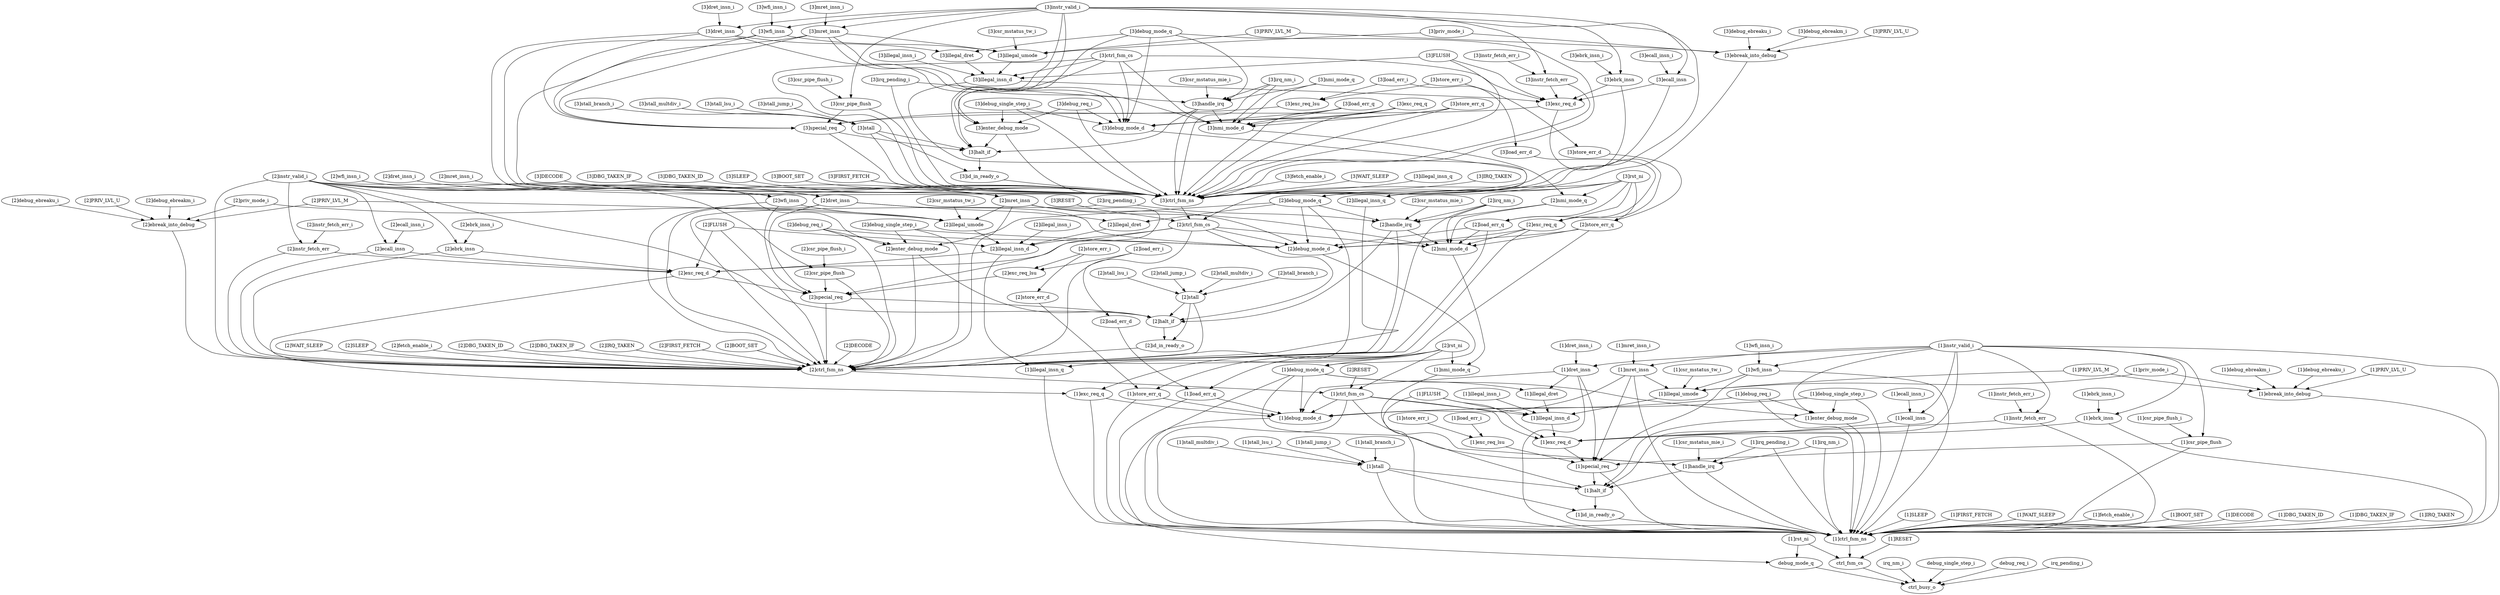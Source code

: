 strict digraph "" {
	"[3]irq_nm_i"	 [complexity=76,
		importance=5.09765772954,
		rank=0.0670744438098];
	"[3]handle_irq"	 [complexity=70,
		importance=5.09266011338,
		rank=0.072752287334];
	"[3]irq_nm_i" -> "[3]handle_irq";
	"[3]nmi_mode_d"	 [complexity=49,
		importance=1.57007476989,
		rank=0.0320423422426];
	"[3]irq_nm_i" -> "[3]nmi_mode_d";
	"[3]ctrl_fsm_ns"	 [complexity=61,
		importance=1.67159205656,
		rank=0.0274031484683];
	"[3]irq_nm_i" -> "[3]ctrl_fsm_ns";
	"[1]special_req"	 [complexity=10,
		importance=0.379316749319,
		rank=0.0379316749319];
	"[1]ctrl_fsm_ns"	 [complexity=3,
		importance=0.0985472074466,
		rank=0.0328490691489];
	"[1]special_req" -> "[1]ctrl_fsm_ns";
	"[1]halt_if"	 [complexity=7,
		importance=0.121387900628,
		rank=0.0173411286611];
	"[1]special_req" -> "[1]halt_if";
	"[3]wfi_insn"	 [complexity=94,
		importance=5.14398630233,
		rank=0.0547232585354];
	"[3]illegal_umode"	 [complexity=88,
		importance=5.13632345873,
		rank=0.0583673120311];
	"[3]wfi_insn" -> "[3]illegal_umode";
	"[3]special_req"	 [complexity=68,
		importance=5.09845129667,
		rank=0.074977224951];
	"[3]wfi_insn" -> "[3]special_req";
	"[3]wfi_insn" -> "[3]ctrl_fsm_ns";
	"[3]fetch_enable_i"	 [complexity=62,
		importance=1.67658967273,
		rank=0.027041768915];
	"[3]fetch_enable_i" -> "[3]ctrl_fsm_ns";
	"[3]WAIT_SLEEP"	 [complexity=63,
		importance=1.67658967273,
		rank=0.0266125344878];
	"[3]WAIT_SLEEP" -> "[3]ctrl_fsm_ns";
	"[1]debug_mode_d"	 [complexity=7,
		importance=0.0226381098682,
		rank=0.00323401569546];
	debug_mode_q	 [complexity=5,
		importance=0.0156120350908,
		rank=0.00312240701815];
	"[1]debug_mode_d" -> debug_mode_q;
	"[2]DECODE"	 [complexity=42,
		importance=4.92308181343,
		rank=0.117216233653];
	"[2]ctrl_fsm_ns"	 [complexity=32,
		importance=0.491808419726,
		rank=0.0153690131164];
	"[2]DECODE" -> "[2]ctrl_fsm_ns";
	"[2]csr_pipe_flush"	 [complexity=46,
		importance=1.56676322975,
		rank=0.034060070212];
	"[2]csr_pipe_flush" -> "[2]ctrl_fsm_ns";
	"[2]special_req"	 [complexity=39,
		importance=1.55910038616,
		rank=0.0399769329784];
	"[2]csr_pipe_flush" -> "[2]special_req";
	"[3]csr_pipe_flush_i"	 [complexity=78,
		importance=5.11111175643,
		rank=0.0655270738004];
	"[3]csr_pipe_flush"	 [complexity=75,
		importance=5.10611414026,
		rank=0.0680815218702];
	"[3]csr_pipe_flush_i" -> "[3]csr_pipe_flush";
	"[2]stall_multdiv_i"	 [complexity=46,
		importance=1.56393717391,
		rank=0.0339986342154];
	"[2]stall"	 [complexity=41,
		importance=1.55893955774,
		rank=0.0380229160425];
	"[2]stall_multdiv_i" -> "[2]stall";
	"[1]ctrl_fsm_cs"	 [complexity=30,
		importance=0.440342320431,
		rank=0.0146780773477];
	"[1]ctrl_fsm_cs" -> "[1]debug_mode_d";
	"[1]illegal_insn_d"	 [complexity=24,
		importance=0.406749697523,
		rank=0.0169479040635];
	"[1]ctrl_fsm_cs" -> "[1]illegal_insn_d";
	"[1]ctrl_fsm_cs" -> "[1]ctrl_fsm_ns";
	"[1]exc_req_d"	 [complexity=17,
		importance=0.390258367553,
		rank=0.022956374562];
	"[1]ctrl_fsm_cs" -> "[1]exc_req_d";
	"[1]ctrl_fsm_cs" -> "[1]halt_if";
	"[1]instr_valid_i"	 [complexity=27,
		importance=0.402918827314,
		rank=0.0149229195302];
	"[1]dret_insn"	 [complexity=33,
		importance=0.420135406198,
		rank=0.0127313759454];
	"[1]instr_valid_i" -> "[1]dret_insn";
	"[1]ecall_insn"	 [complexity=24,
		importance=0.397921211148,
		rank=0.0165800504645];
	"[1]instr_valid_i" -> "[1]ecall_insn";
	"[1]mret_insn"	 [complexity=36,
		importance=0.424851754976,
		rank=0.0118014376382];
	"[1]instr_valid_i" -> "[1]mret_insn";
	"[1]enter_debug_mode"	 [complexity=12,
		importance=0.491189722223,
		rank=0.0409324768519];
	"[1]instr_valid_i" -> "[1]enter_debug_mode";
	"[1]wfi_insn"	 [complexity=36,
		importance=0.424851754976,
		rank=0.0118014376382];
	"[1]instr_valid_i" -> "[1]wfi_insn";
	"[1]instr_fetch_err"	 [complexity=24,
		importance=0.397921211148,
		rank=0.0165800504645];
	"[1]instr_valid_i" -> "[1]instr_fetch_err";
	"[1]instr_valid_i" -> "[1]ctrl_fsm_ns";
	"[1]csr_pipe_flush"	 [complexity=17,
		importance=0.386979592913,
		rank=0.0227635054655];
	"[1]instr_valid_i" -> "[1]csr_pipe_flush";
	"[1]ebrk_insn"	 [complexity=24,
		importance=0.397921211148,
		rank=0.0165800504645];
	"[1]instr_valid_i" -> "[1]ebrk_insn";
	"[1]instr_valid_i" -> "[1]halt_if";
	"[2]load_err_d"	 [complexity=8,
		importance=0.310366572467,
		rank=0.0387958215584];
	"[1]load_err_q"	 [complexity=6,
		importance=0.304119630944,
		rank=0.0506866051573];
	"[2]load_err_d" -> "[1]load_err_q";
	"[3]illegal_insn_d"	 [complexity=82,
		importance=5.12588424487,
		rank=0.0625107834741];
	"[3]illegal_umode" -> "[3]illegal_insn_d";
	"[2]WAIT_SLEEP"	 [complexity=34,
		importance=0.496806035893,
		rank=0.0146119422321];
	"[2]WAIT_SLEEP" -> "[2]ctrl_fsm_ns";
	"[1]debug_mode_q"	 [complexity=33,
		importance=0.421340355072,
		rank=0.0127678895476];
	"[1]debug_mode_q" -> "[1]debug_mode_d";
	"[1]debug_mode_q" -> "[1]enter_debug_mode";
	"[1]handle_irq"	 [complexity=12,
		importance=0.373525566026,
		rank=0.0311271305022];
	"[1]debug_mode_q" -> "[1]handle_irq";
	"[1]debug_mode_q" -> "[1]ctrl_fsm_ns";
	"[1]illegal_dret"	 [complexity=30,
		importance=0.412472562604,
		rank=0.0137490854201];
	"[1]debug_mode_q" -> "[1]illegal_dret";
	"[2]ebreak_into_debug"	 [complexity=34,
		importance=0.505967755175,
		rank=0.014881404564];
	"[2]ebreak_into_debug" -> "[2]ctrl_fsm_ns";
	"[2]stall_branch_i"	 [complexity=46,
		importance=1.56393717391,
		rank=0.0339986342154];
	"[2]stall_branch_i" -> "[2]stall";
	"[1]SLEEP"	 [complexity=5,
		importance=0.103544823613,
		rank=0.0207089647226];
	"[1]SLEEP" -> "[1]ctrl_fsm_ns";
	"[1]FIRST_FETCH"	 [complexity=7,
		importance=0.20209203106,
		rank=0.0288702901514];
	"[1]FIRST_FETCH" -> "[1]ctrl_fsm_ns";
	"[1]exc_req_q"	 [complexity=6,
		importance=0.303731493891,
		rank=0.0506219156485];
	"[1]exc_req_q" -> "[1]debug_mode_d";
	"[1]exc_req_q" -> "[1]ctrl_fsm_ns";
	"[1]debug_req_i"	 [complexity=17,
		importance=0.496187338389,
		rank=0.0291874904935];
	"[1]debug_req_i" -> "[1]debug_mode_d";
	"[1]debug_req_i" -> "[1]enter_debug_mode";
	"[1]debug_req_i" -> "[1]ctrl_fsm_ns";
	"[2]debug_req_i"	 [complexity=46,
		importance=2.06923218751,
		rank=0.0449833084241];
	"[2]enter_debug_mode"	 [complexity=41,
		importance=2.06423457134,
		rank=0.0503471846668];
	"[2]debug_req_i" -> "[2]enter_debug_mode";
	"[2]debug_mode_d"	 [complexity=35,
		importance=0.42836642985,
		rank=0.0122390408529];
	"[2]debug_req_i" -> "[2]debug_mode_d";
	"[2]debug_req_i" -> "[2]ctrl_fsm_ns";
	"[2]halt_if"	 [complexity=36,
		importance=0.514649112907,
		rank=0.0142958086919];
	"[2]enter_debug_mode" -> "[2]halt_if";
	"[2]enter_debug_mode" -> "[2]ctrl_fsm_ns";
	"[3]ecall_insn"	 [complexity=82,
		importance=5.1170557585,
		rank=0.0624031190061];
	"[3]exc_req_d"	 [complexity=75,
		importance=5.1093929149,
		rank=0.0681252388654];
	"[3]ecall_insn" -> "[3]exc_req_d";
	"[3]ecall_insn" -> "[3]ctrl_fsm_ns";
	"[1]rst_ni"	 [complexity=2,
		importance=0.0991598324698,
		rank=0.0495799162349];
	"[1]rst_ni" -> debug_mode_q;
	ctrl_fsm_cs	 [complexity=1,
		importance=0.0470811081516,
		rank=0.0470811081516];
	"[1]rst_ni" -> ctrl_fsm_cs;
	"[2]SLEEP"	 [complexity=34,
		importance=0.496806035893,
		rank=0.0146119422321];
	"[2]SLEEP" -> "[2]ctrl_fsm_ns";
	"[3]store_err_i"	 [complexity=78,
		importance=5.11094517972,
		rank=0.0655249382015];
	"[3]exc_req_lsu"	 [complexity=75,
		importance=5.10594756355,
		rank=0.0680793008473];
	"[3]store_err_i" -> "[3]exc_req_lsu";
	"[3]store_err_d"	 [complexity=37,
		importance=1.49015020931,
		rank=0.0402743299812];
	"[3]store_err_i" -> "[3]store_err_d";
	ctrl_busy_o	 [complexity=0,
		importance=0.00674424262201,
		rank=0.0];
	debug_mode_q -> ctrl_busy_o;
	"[2]ecall_insn"	 [complexity=53,
		importance=1.57770484799,
		rank=0.0297680159997];
	"[2]ecall_insn" -> "[2]ctrl_fsm_ns";
	"[2]exc_req_d"	 [complexity=46,
		importance=1.57004200439,
		rank=0.0341313479215];
	"[2]ecall_insn" -> "[2]exc_req_d";
	"[2]store_err_i"	 [complexity=49,
		importance=1.5715942692,
		rank=0.0320733524327];
	"[2]store_err_d"	 [complexity=8,
		importance=0.310366572467,
		rank=0.0387958215584];
	"[2]store_err_i" -> "[2]store_err_d";
	"[2]exc_req_lsu"	 [complexity=46,
		importance=1.56659665304,
		rank=0.0340564489791];
	"[2]store_err_i" -> "[2]exc_req_lsu";
	"[2]dret_insn"	 [complexity=62,
		importance=1.59991904304,
		rank=0.0258051458554];
	"[2]dret_insn" -> "[2]debug_mode_d";
	"[2]dret_insn" -> "[2]ctrl_fsm_ns";
	"[2]illegal_dret"	 [complexity=59,
		importance=1.59225619944,
		rank=0.0269873932109];
	"[2]dret_insn" -> "[2]illegal_dret";
	"[2]dret_insn" -> "[2]special_req";
	"[2]stall_lsu_i"	 [complexity=46,
		importance=1.56393717391,
		rank=0.0339986342154];
	"[2]stall_lsu_i" -> "[2]stall";
	"[1]store_err_q"	 [complexity=6,
		importance=0.304119630944,
		rank=0.0506866051573];
	"[2]store_err_d" -> "[1]store_err_q";
	"[2]load_err_q"	 [complexity=35,
		importance=1.48390326778,
		rank=0.0423972362223];
	"[2]load_err_q" -> "[2]debug_mode_d";
	"[2]load_err_q" -> "[2]ctrl_fsm_ns";
	"[2]nmi_mode_d"	 [complexity=20,
		importance=0.39029113305,
		rank=0.0195145566525];
	"[2]load_err_q" -> "[2]nmi_mode_d";
	"[2]load_err_i"	 [complexity=10,
		importance=0.315364188634,
		rank=0.0315364188634];
	"[2]load_err_i" -> "[2]load_err_d";
	"[2]load_err_i" -> "[2]exc_req_lsu";
	"[3]store_err_q"	 [complexity=64,
		importance=5.0232541783,
		rank=0.0784883465359];
	"[3]store_err_q" -> "[3]nmi_mode_d";
	"[3]debug_mode_d"	 [complexity=64,
		importance=1.60815006669,
		rank=0.025127344792];
	"[3]store_err_q" -> "[3]debug_mode_d";
	"[3]store_err_q" -> "[3]ctrl_fsm_ns";
	"[1]RESET"	 [complexity=3,
		importance=0.0520787243183,
		rank=0.0173595747728];
	"[1]RESET" -> ctrl_fsm_cs;
	"[2]store_err_q"	 [complexity=35,
		importance=1.48390326778,
		rank=0.0423972362223];
	"[2]store_err_q" -> "[2]debug_mode_d";
	"[2]store_err_q" -> "[2]ctrl_fsm_ns";
	"[2]store_err_q" -> "[2]nmi_mode_d";
	"[1]dret_insn" -> "[1]special_req";
	"[1]dret_insn" -> "[1]debug_mode_d";
	"[1]dret_insn" -> "[1]ctrl_fsm_ns";
	"[1]dret_insn" -> "[1]illegal_dret";
	"[3]csr_mstatus_mie_i"	 [complexity=76,
		importance=5.09765772954,
		rank=0.0670744438098];
	"[3]csr_mstatus_mie_i" -> "[3]handle_irq";
	"[1]csr_mstatus_tw_i"	 [complexity=36,
		importance=0.422186527548,
		rank=0.011727403543];
	"[1]illegal_umode"	 [complexity=30,
		importance=0.417188911381,
		rank=0.013906297046];
	"[1]csr_mstatus_tw_i" -> "[1]illegal_umode";
	"[3]illegal_insn_q"	 [complexity=62,
		importance=1.68106955928,
		rank=0.0271140251497];
	"[3]illegal_insn_q" -> "[3]ctrl_fsm_ns";
	"[1]ecall_insn" -> "[1]ctrl_fsm_ns";
	"[1]ecall_insn" -> "[1]exc_req_d";
	"[2]debug_mode_q"	 [complexity=62,
		importance=1.60112399191,
		rank=0.0258245805147];
	"[2]debug_mode_q" -> "[2]enter_debug_mode";
	"[2]debug_mode_q" -> "[2]debug_mode_d";
	"[2]handle_irq"	 [complexity=41,
		importance=1.55330920286,
		rank=0.0378855903138];
	"[2]debug_mode_q" -> "[2]handle_irq";
	"[2]debug_mode_q" -> "[2]ctrl_fsm_ns";
	"[2]debug_mode_q" -> "[2]illegal_dret";
	"[2]illegal_insn_q"	 [complexity=33,
		importance=0.501285922441,
		rank=0.0151904824982];
	"[3]illegal_insn_d" -> "[2]illegal_insn_q";
	"[3]illegal_insn_d" -> "[3]exc_req_d";
	"[2]fetch_enable_i"	 [complexity=33,
		importance=0.496806035893,
		rank=0.0150547283604];
	"[2]fetch_enable_i" -> "[2]ctrl_fsm_ns";
	"[2]csr_mstatus_mie_i"	 [complexity=47,
		importance=1.55830681903,
		rank=0.0331554642347];
	"[2]csr_mstatus_mie_i" -> "[2]handle_irq";
	"[2]id_in_ready_o"	 [complexity=33,
		importance=0.501124821218,
		rank=0.015185600643];
	"[2]id_in_ready_o" -> "[2]ctrl_fsm_ns";
	"[2]debug_mode_d" -> "[1]debug_mode_q";
	"[2]DBG_TAKEN_ID"	 [complexity=34,
		importance=0.496806035893,
		rank=0.0146119422321];
	"[2]DBG_TAKEN_ID" -> "[2]ctrl_fsm_ns";
	"[3]illegal_insn_i"	 [complexity=88,
		importance=5.13088186104,
		rank=0.0583054756937];
	"[3]illegal_insn_i" -> "[3]illegal_insn_d";
	"[2]DBG_TAKEN_IF"	 [complexity=38,
		importance=1.48042287534,
		rank=0.0389584967196];
	"[2]DBG_TAKEN_IF" -> "[2]ctrl_fsm_ns";
	"[1]WAIT_SLEEP"	 [complexity=5,
		importance=0.103544823613,
		rank=0.0207089647226];
	"[1]WAIT_SLEEP" -> "[1]ctrl_fsm_ns";
	"[3]priv_mode_i"	 [complexity=70,
		importance=1.69074900818,
		rank=0.0241535572597];
	"[3]priv_mode_i" -> "[3]illegal_umode";
	"[3]ebreak_into_debug"	 [complexity=63,
		importance=1.68575139201,
		rank=0.0267579586034];
	"[3]priv_mode_i" -> "[3]ebreak_into_debug";
	"[1]illegal_insn_d" -> "[1]exc_req_d";
	"[2]instr_fetch_err_i"	 [complexity=56,
		importance=1.58270246415,
		rank=0.0282625440027];
	"[2]instr_fetch_err"	 [complexity=53,
		importance=1.57770484799,
		rank=0.0297680159997];
	"[2]instr_fetch_err_i" -> "[2]instr_fetch_err";
	"[1]csr_pipe_flush_i"	 [complexity=20,
		importance=0.39197720908,
		rank=0.019598860454];
	"[1]csr_pipe_flush_i" -> "[1]csr_pipe_flush";
	"[3]halt_if"	 [complexity=65,
		importance=1.69443274975,
		rank=0.0260681961499];
	"[3]handle_irq" -> "[3]halt_if";
	"[3]handle_irq" -> "[3]nmi_mode_d";
	"[3]handle_irq" -> "[3]ctrl_fsm_ns";
	"[3]ebrk_insn"	 [complexity=82,
		importance=5.1170557585,
		rank=0.0624031190061];
	"[3]ebrk_insn" -> "[3]exc_req_d";
	"[3]ebrk_insn" -> "[3]ctrl_fsm_ns";
	"[1]load_err_q" -> "[1]debug_mode_d";
	"[1]load_err_q" -> "[1]ctrl_fsm_ns";
	"[3]FLUSH"	 [complexity=88,
		importance=5.13088186104,
		rank=0.0583054756937];
	"[3]FLUSH" -> "[3]illegal_insn_d";
	"[3]FLUSH" -> "[3]exc_req_d";
	"[3]FLUSH" -> "[3]ctrl_fsm_ns";
	"[1]irq_pending_i"	 [complexity=18,
		importance=0.378523182193,
		rank=0.0210290656774];
	"[1]irq_pending_i" -> "[1]handle_irq";
	"[1]irq_pending_i" -> "[1]ctrl_fsm_ns";
	"[3]debug_single_step_i"	 [complexity=75,
		importance=6.78836673486,
		rank=0.0905115564648];
	"[3]enter_debug_mode"	 [complexity=70,
		importance=6.78336911869,
		rank=0.0969052731242];
	"[3]debug_single_step_i" -> "[3]enter_debug_mode";
	"[3]debug_single_step_i" -> "[3]debug_mode_d";
	"[3]debug_single_step_i" -> "[3]ctrl_fsm_ns";
	"[3]IRQ_TAKEN"	 [complexity=67,
		importance=5.01977378586,
		rank=0.0749219968038];
	"[3]IRQ_TAKEN" -> "[3]ctrl_fsm_ns";
	"[2]rst_ni"	 [complexity=7,
		importance=0.613236878054,
		rank=0.0876052682935];
	"[2]rst_ni" -> "[1]ctrl_fsm_cs";
	"[2]rst_ni" -> "[1]debug_mode_q";
	"[2]rst_ni" -> "[1]exc_req_q";
	"[2]rst_ni" -> "[1]load_err_q";
	"[1]illegal_insn_q"	 [complexity=4,
		importance=0.108024710162,
		rank=0.0270061775405];
	"[2]rst_ni" -> "[1]illegal_insn_q";
	"[2]rst_ni" -> "[1]store_err_q";
	"[1]nmi_mode_q"	 [complexity=18,
		importance=0.382683740918,
		rank=0.0212602078288];
	"[2]rst_ni" -> "[1]nmi_mode_q";
	"[1]mret_insn" -> "[1]special_req";
	"[1]mret_insn" -> "[1]debug_mode_d";
	"[1]mret_insn" -> "[1]ctrl_fsm_ns";
	"[1]mret_insn" -> "[1]illegal_umode";
	"[1]enter_debug_mode" -> "[1]ctrl_fsm_ns";
	"[1]enter_debug_mode" -> "[1]halt_if";
	"[2]wfi_insn"	 [complexity=65,
		importance=1.60463539181,
		rank=0.0246866983356];
	"[2]wfi_insn" -> "[2]ctrl_fsm_ns";
	"[2]wfi_insn" -> "[2]special_req";
	"[2]illegal_umode"	 [complexity=59,
		importance=1.59697254822,
		rank=0.0270673313258];
	"[2]wfi_insn" -> "[2]illegal_umode";
	"[1]illegal_insn_q" -> "[1]ctrl_fsm_ns";
	"[1]priv_mode_i"	 [complexity=12,
		importance=0.117704159063,
		rank=0.00980867992189];
	"[1]ebreak_into_debug"	 [complexity=5,
		importance=0.112706542896,
		rank=0.0225413085792];
	"[1]priv_mode_i" -> "[1]ebreak_into_debug";
	"[1]priv_mode_i" -> "[1]illegal_umode";
	"[3]irq_pending_i"	 [complexity=76,
		importance=5.09765772954,
		rank=0.0670744438098];
	"[3]irq_pending_i" -> "[3]handle_irq";
	"[3]irq_pending_i" -> "[3]ctrl_fsm_ns";
	"[3]nmi_mode_q"	 [complexity=76,
		importance=5.10181828827,
		rank=0.0671291880035];
	"[3]nmi_mode_q" -> "[3]handle_irq";
	"[3]nmi_mode_q" -> "[3]nmi_mode_d";
	"[1]PRIV_LVL_M"	 [complexity=12,
		importance=0.117704159063,
		rank=0.00980867992189];
	"[1]PRIV_LVL_M" -> "[1]ebreak_into_debug";
	"[1]PRIV_LVL_M" -> "[1]illegal_umode";
	irq_nm_i	 [complexity=5,
		importance=0.0117418587887,
		rank=0.00234837175773];
	irq_nm_i -> ctrl_busy_o;
	"[1]wfi_insn" -> "[1]special_req";
	"[1]wfi_insn" -> "[1]ctrl_fsm_ns";
	"[1]wfi_insn" -> "[1]illegal_umode";
	"[3]instr_valid_i"	 [complexity=85,
		importance=5.12205337467,
		rank=0.0602594514667];
	"[3]instr_valid_i" -> "[3]wfi_insn";
	"[3]instr_valid_i" -> "[3]ecall_insn";
	"[3]instr_valid_i" -> "[3]ebrk_insn";
	"[3]instr_valid_i" -> "[3]halt_if";
	"[3]dret_insn"	 [complexity=91,
		importance=5.13926995355,
		rank=0.0564754939951];
	"[3]instr_valid_i" -> "[3]dret_insn";
	"[3]mret_insn"	 [complexity=94,
		importance=5.14398630233,
		rank=0.0547232585354];
	"[3]instr_valid_i" -> "[3]mret_insn";
	"[3]instr_valid_i" -> "[3]enter_debug_mode";
	"[3]instr_fetch_err"	 [complexity=82,
		importance=5.1170557585,
		rank=0.0624031190061];
	"[3]instr_valid_i" -> "[3]instr_fetch_err";
	"[3]instr_valid_i" -> "[3]ctrl_fsm_ns";
	"[3]instr_valid_i" -> "[3]csr_pipe_flush";
	"[1]stall"	 [complexity=12,
		importance=0.379155920904,
		rank=0.031596326742];
	"[1]id_in_ready_o"	 [complexity=4,
		importance=0.107863608939,
		rank=0.0269659022347];
	"[1]stall" -> "[1]id_in_ready_o";
	"[1]stall" -> "[1]ctrl_fsm_ns";
	"[1]stall" -> "[1]halt_if";
	"[3]ctrl_fsm_cs"	 [complexity=88,
		importance=5.15947686778,
		rank=0.0586304189521];
	"[3]ctrl_fsm_cs" -> "[3]illegal_insn_d";
	"[3]ctrl_fsm_cs" -> "[3]halt_if";
	"[3]ctrl_fsm_cs" -> "[3]nmi_mode_d";
	"[3]ctrl_fsm_cs" -> "[3]debug_mode_d";
	"[3]ctrl_fsm_cs" -> "[3]exc_req_d";
	"[3]ctrl_fsm_cs" -> "[3]ctrl_fsm_ns";
	"[3]illegal_dret"	 [complexity=88,
		importance=5.13160710996,
		rank=0.0583137171586];
	"[3]illegal_dret" -> "[3]illegal_insn_d";
	"[1]store_err_q" -> "[1]debug_mode_d";
	"[1]store_err_q" -> "[1]ctrl_fsm_ns";
	"[3]mret_insn_i"	 [complexity=97,
		importance=5.14898391849,
		rank=0.0530823084381];
	"[3]mret_insn_i" -> "[3]mret_insn";
	"[2]handle_irq" -> "[2]halt_if";
	"[2]handle_irq" -> "[2]ctrl_fsm_ns";
	"[2]handle_irq" -> "[2]nmi_mode_d";
	"[2]mret_insn_i"	 [complexity=68,
		importance=1.60963300798,
		rank=0.0236710736468];
	"[2]mret_insn"	 [complexity=65,
		importance=1.60463539181,
		rank=0.0246866983356];
	"[2]mret_insn_i" -> "[2]mret_insn";
	"[1]store_err_i"	 [complexity=20,
		importance=0.391810632365,
		rank=0.0195905316183];
	"[1]exc_req_lsu"	 [complexity=17,
		importance=0.386813016199,
		rank=0.0227537068352];
	"[1]store_err_i" -> "[1]exc_req_lsu";
	"[3]DECODE"	 [complexity=71,
		importance=16.7209181818,
		rank=0.235505889885];
	"[3]DECODE" -> "[3]ctrl_fsm_ns";
	"[1]fetch_enable_i"	 [complexity=4,
		importance=0.103544823613,
		rank=0.0258862059033];
	"[1]fetch_enable_i" -> "[1]ctrl_fsm_ns";
	"[2]FLUSH"	 [complexity=59,
		importance=1.59153095053,
		rank=0.0269751008564];
	"[2]illegal_insn_d"	 [complexity=53,
		importance=1.58653333436,
		rank=0.0299345912144];
	"[2]FLUSH" -> "[2]illegal_insn_d";
	"[2]FLUSH" -> "[2]ctrl_fsm_ns";
	"[2]FLUSH" -> "[2]exc_req_d";
	"[2]illegal_insn_d" -> "[1]illegal_insn_q";
	"[2]illegal_insn_d" -> "[2]exc_req_d";
	"[2]halt_if" -> "[2]id_in_ready_o";
	"[3]id_in_ready_o"	 [complexity=62,
		importance=1.68090845806,
		rank=0.0271114267428];
	"[3]halt_if" -> "[3]id_in_ready_o";
	"[1]instr_fetch_err" -> "[1]ctrl_fsm_ns";
	"[1]instr_fetch_err" -> "[1]exc_req_d";
	"[2]illegal_insn_i"	 [complexity=59,
		importance=1.59153095053,
		rank=0.0269751008564];
	"[2]illegal_insn_i" -> "[2]illegal_insn_d";
	"[3]debug_req_i"	 [complexity=75,
		importance=6.78836673486,
		rank=0.0905115564648];
	"[3]debug_req_i" -> "[3]enter_debug_mode";
	"[3]debug_req_i" -> "[3]debug_mode_d";
	"[3]debug_req_i" -> "[3]ctrl_fsm_ns";
	"[1]stall_jump_i"	 [complexity=17,
		importance=0.384153537071,
		rank=0.0225972668865];
	"[1]stall_jump_i" -> "[1]stall";
	"[3]DBG_TAKEN_IF"	 [complexity=67,
		importance=5.01977378586,
		rank=0.0749219968038];
	"[3]DBG_TAKEN_IF" -> "[3]ctrl_fsm_ns";
	"[2]illegal_insn_q" -> "[2]ctrl_fsm_ns";
	"[3]DBG_TAKEN_ID"	 [complexity=63,
		importance=1.67658967273,
		rank=0.0266125344878];
	"[3]DBG_TAKEN_ID" -> "[3]ctrl_fsm_ns";
	"[1]irq_nm_i"	 [complexity=18,
		importance=0.378523182193,
		rank=0.0210290656774];
	"[1]irq_nm_i" -> "[1]handle_irq";
	"[1]irq_nm_i" -> "[1]ctrl_fsm_ns";
	"[1]stall_branch_i"	 [complexity=17,
		importance=0.384153537071,
		rank=0.0225972668865];
	"[1]stall_branch_i" -> "[1]stall";
	"[3]special_req" -> "[3]halt_if";
	"[3]special_req" -> "[3]ctrl_fsm_ns";
	"[2]ctrl_fsm_ns" -> "[1]ctrl_fsm_cs";
	"[1]mret_insn_i"	 [complexity=39,
		importance=0.429849371143,
		rank=0.0110217787472];
	"[1]mret_insn_i" -> "[1]mret_insn";
	"[2]irq_nm_i"	 [complexity=47,
		importance=1.55830681903,
		rank=0.0331554642347];
	"[2]irq_nm_i" -> "[2]handle_irq";
	"[2]irq_nm_i" -> "[2]ctrl_fsm_ns";
	"[2]irq_nm_i" -> "[2]nmi_mode_d";
	"[3]ecall_insn_i"	 [complexity=85,
		importance=5.12205337467,
		rank=0.0602594514667];
	"[3]ecall_insn_i" -> "[3]ecall_insn";
	"[1]ebreak_into_debug" -> "[1]ctrl_fsm_ns";
	"[1]csr_mstatus_mie_i"	 [complexity=18,
		importance=0.378523182193,
		rank=0.0210290656774];
	"[1]csr_mstatus_mie_i" -> "[1]handle_irq";
	"[1]instr_fetch_err_i"	 [complexity=27,
		importance=0.402918827314,
		rank=0.0149229195302];
	"[1]instr_fetch_err_i" -> "[1]instr_fetch_err";
	"[2]instr_fetch_err" -> "[2]ctrl_fsm_ns";
	"[2]instr_fetch_err" -> "[2]exc_req_d";
	"[1]nmi_mode_q" -> "[1]handle_irq";
	"[3]rst_ni"	 [complexity=36,
		importance=2.97280415173,
		rank=0.0825778931036];
	"[3]rst_ni" -> "[2]load_err_q";
	"[3]rst_ni" -> "[2]store_err_q";
	"[3]rst_ni" -> "[2]debug_mode_q";
	"[3]rst_ni" -> "[2]illegal_insn_q";
	"[2]ctrl_fsm_cs"	 [complexity=59,
		importance=1.62012595727,
		rank=0.0274597619876];
	"[3]rst_ni" -> "[2]ctrl_fsm_cs";
	"[2]exc_req_q"	 [complexity=35,
		importance=1.48351513073,
		rank=0.0423861465923];
	"[3]rst_ni" -> "[2]exc_req_q";
	"[2]nmi_mode_q"	 [complexity=47,
		importance=1.56246737776,
		rank=0.0332439867608];
	"[3]rst_ni" -> "[2]nmi_mode_q";
	"[1]ecall_insn_i"	 [complexity=27,
		importance=0.402918827314,
		rank=0.0149229195302];
	"[1]ecall_insn_i" -> "[1]ecall_insn";
	"[2]mret_insn" -> "[2]debug_mode_d";
	"[2]mret_insn" -> "[2]ctrl_fsm_ns";
	"[2]mret_insn" -> "[2]nmi_mode_d";
	"[2]mret_insn" -> "[2]special_req";
	"[2]mret_insn" -> "[2]illegal_umode";
	"[3]exc_req_lsu" -> "[3]special_req";
	"[1]debug_ebreaku_i"	 [complexity=12,
		importance=0.117704159063,
		rank=0.00980867992189];
	"[1]debug_ebreaku_i" -> "[1]ebreak_into_debug";
	"[3]debug_ebreakm_i"	 [complexity=70,
		importance=1.69074900818,
		rank=0.0241535572597];
	"[3]debug_ebreakm_i" -> "[3]ebreak_into_debug";
	"[1]PRIV_LVL_U"	 [complexity=12,
		importance=0.117704159063,
		rank=0.00980867992189];
	"[1]PRIV_LVL_U" -> "[1]ebreak_into_debug";
	"[1]id_in_ready_o" -> "[1]ctrl_fsm_ns";
	"[3]PRIV_LVL_M"	 [complexity=70,
		importance=1.69074900818,
		rank=0.0241535572597];
	"[3]PRIV_LVL_M" -> "[3]illegal_umode";
	"[3]PRIV_LVL_M" -> "[3]ebreak_into_debug";
	"[1]stall_multdiv_i"	 [complexity=17,
		importance=0.384153537071,
		rank=0.0225972668865];
	"[1]stall_multdiv_i" -> "[1]stall";
	"[2]exc_req_lsu" -> "[2]special_req";
	"[3]stall_multdiv_i"	 [complexity=75,
		importance=5.10328808442,
		rank=0.0680438411256];
	"[3]stall"	 [complexity=70,
		importance=5.09829046826,
		rank=0.0728327209751];
	"[3]stall_multdiv_i" -> "[3]stall";
	"[1]debug_single_step_i"	 [complexity=17,
		importance=0.496187338389,
		rank=0.0291874904935];
	"[1]debug_single_step_i" -> "[1]debug_mode_d";
	"[1]debug_single_step_i" -> "[1]enter_debug_mode";
	"[1]debug_single_step_i" -> "[1]ctrl_fsm_ns";
	"[1]handle_irq" -> "[1]ctrl_fsm_ns";
	"[1]handle_irq" -> "[1]halt_if";
	debug_single_step_i	 [complexity=5,
		importance=0.0117418587887,
		rank=0.00234837175773];
	debug_single_step_i -> ctrl_busy_o;
	"[3]stall_lsu_i"	 [complexity=75,
		importance=5.10328808442,
		rank=0.0680438411256];
	"[3]stall_lsu_i" -> "[3]stall";
	"[2]debug_ebreaku_i"	 [complexity=41,
		importance=0.510965371342,
		rank=0.0124625700327];
	"[2]debug_ebreaku_i" -> "[2]ebreak_into_debug";
	"[2]dret_insn_i"	 [complexity=65,
		importance=1.6049166592,
		rank=0.0246910255262];
	"[2]dret_insn_i" -> "[2]dret_insn";
	"[1]ebrk_insn_i"	 [complexity=27,
		importance=0.402918827314,
		rank=0.0149229195302];
	"[1]ebrk_insn_i" -> "[1]ebrk_insn";
	"[1]BOOT_SET"	 [complexity=5,
		importance=0.103544823613,
		rank=0.0207089647226];
	"[1]BOOT_SET" -> "[1]ctrl_fsm_ns";
	"[3]dret_insn" -> "[3]illegal_dret";
	"[3]dret_insn" -> "[3]special_req";
	"[3]dret_insn" -> "[3]debug_mode_d";
	"[3]dret_insn" -> "[3]ctrl_fsm_ns";
	"[3]id_in_ready_o" -> "[3]ctrl_fsm_ns";
	"[2]IRQ_TAKEN"	 [complexity=38,
		importance=1.48042287534,
		rank=0.0389584967196];
	"[2]IRQ_TAKEN" -> "[2]ctrl_fsm_ns";
	"[3]nmi_mode_d" -> "[2]nmi_mode_q";
	"[2]priv_mode_i"	 [complexity=41,
		importance=0.510965371342,
		rank=0.0124625700327];
	"[2]priv_mode_i" -> "[2]ebreak_into_debug";
	"[2]priv_mode_i" -> "[2]illegal_umode";
	"[3]ebreak_into_debug" -> "[3]ctrl_fsm_ns";
	"[2]ebrk_insn"	 [complexity=53,
		importance=1.57770484799,
		rank=0.0297680159997];
	"[2]ebrk_insn" -> "[2]ctrl_fsm_ns";
	"[2]ebrk_insn" -> "[2]exc_req_d";
	debug_req_i	 [complexity=5,
		importance=0.0117418587887,
		rank=0.00234837175773];
	debug_req_i -> ctrl_busy_o;
	"[2]PRIV_LVL_M"	 [complexity=41,
		importance=0.510965371342,
		rank=0.0124625700327];
	"[2]PRIV_LVL_M" -> "[2]ebreak_into_debug";
	"[2]PRIV_LVL_M" -> "[2]illegal_umode";
	"[3]PRIV_LVL_U"	 [complexity=70,
		importance=1.69074900818,
		rank=0.0241535572597];
	"[3]PRIV_LVL_U" -> "[3]ebreak_into_debug";
	"[2]ctrl_fsm_cs" -> "[2]debug_mode_d";
	"[2]ctrl_fsm_cs" -> "[2]illegal_insn_d";
	"[2]ctrl_fsm_cs" -> "[2]halt_if";
	"[2]ctrl_fsm_cs" -> "[2]ctrl_fsm_ns";
	"[2]ctrl_fsm_cs" -> "[2]exc_req_d";
	"[2]ctrl_fsm_cs" -> "[2]nmi_mode_d";
	"[1]DECODE"	 [complexity=13,
		importance=0.990469690632,
		rank=0.0761899762025];
	"[1]DECODE" -> "[1]ctrl_fsm_ns";
	"[2]csr_mstatus_tw_i"	 [complexity=65,
		importance=1.60197016439,
		rank=0.0246456948367];
	"[2]csr_mstatus_tw_i" -> "[2]illegal_umode";
	"[1]ctrl_fsm_ns" -> ctrl_fsm_cs;
	"[1]exc_req_d" -> "[1]special_req";
	"[2]PRIV_LVL_U"	 [complexity=41,
		importance=0.510965371342,
		rank=0.0124625700327];
	"[2]PRIV_LVL_U" -> "[2]ebreak_into_debug";
	"[3]mret_insn" -> "[3]illegal_umode";
	"[3]mret_insn" -> "[3]special_req";
	"[3]mret_insn" -> "[3]nmi_mode_d";
	"[3]mret_insn" -> "[3]debug_mode_d";
	"[3]mret_insn" -> "[3]ctrl_fsm_ns";
	"[1]illegal_insn_i"	 [complexity=30,
		importance=0.41174731369,
		rank=0.0137249104563];
	"[1]illegal_insn_i" -> "[1]illegal_insn_d";
	"[3]RESET"	 [complexity=61,
		importance=1.62512357344,
		rank=0.0266413700563];
	"[3]RESET" -> "[2]ctrl_fsm_cs";
	"[3]ebrk_insn_i"	 [complexity=85,
		importance=5.12205337467,
		rank=0.0602594514667];
	"[3]ebrk_insn_i" -> "[3]ebrk_insn";
	"[1]wfi_insn_i"	 [complexity=39,
		importance=0.429849371143,
		rank=0.0110217787472];
	"[1]wfi_insn_i" -> "[1]wfi_insn";
	"[2]exc_req_d" -> "[1]exc_req_q";
	"[2]exc_req_d" -> "[2]special_req";
	"[1]FLUSH"	 [complexity=30,
		importance=0.41174731369,
		rank=0.0137249104563];
	"[1]FLUSH" -> "[1]illegal_insn_d";
	"[1]FLUSH" -> "[1]ctrl_fsm_ns";
	"[1]FLUSH" -> "[1]exc_req_d";
	"[1]illegal_umode" -> "[1]illegal_insn_d";
	"[3]load_err_i"	 [complexity=39,
		importance=1.49514782547,
		rank=0.03833712373];
	"[3]load_err_i" -> "[3]exc_req_lsu";
	"[3]load_err_d"	 [complexity=37,
		importance=1.49015020931,
		rank=0.0402743299812];
	"[3]load_err_i" -> "[3]load_err_d";
	"[2]debug_ebreakm_i"	 [complexity=41,
		importance=0.510965371342,
		rank=0.0124625700327];
	"[2]debug_ebreakm_i" -> "[2]ebreak_into_debug";
	"[3]csr_mstatus_tw_i"	 [complexity=94,
		importance=5.1413210749,
		rank=0.0546949050521];
	"[3]csr_mstatus_tw_i" -> "[3]illegal_umode";
	"[3]load_err_d" -> "[2]load_err_q";
	"[3]enter_debug_mode" -> "[3]halt_if";
	"[3]enter_debug_mode" -> "[3]ctrl_fsm_ns";
	"[2]debug_single_step_i"	 [complexity=46,
		importance=2.06923218751,
		rank=0.0449833084241];
	"[2]debug_single_step_i" -> "[2]enter_debug_mode";
	"[2]debug_single_step_i" -> "[2]debug_mode_d";
	"[2]debug_single_step_i" -> "[2]ctrl_fsm_ns";
	"[1]dret_insn_i"	 [complexity=36,
		importance=0.425133022365,
		rank=0.0118092506212];
	"[1]dret_insn_i" -> "[1]dret_insn";
	"[2]illegal_dret" -> "[2]illegal_insn_d";
	"[1]load_err_i"	 [complexity=20,
		importance=0.391810632365,
		rank=0.0195905316183];
	"[1]load_err_i" -> "[1]exc_req_lsu";
	"[2]instr_valid_i"	 [complexity=56,
		importance=1.58270246415,
		rank=0.0282625440027];
	"[2]instr_valid_i" -> "[2]csr_pipe_flush";
	"[2]instr_valid_i" -> "[2]enter_debug_mode";
	"[2]instr_valid_i" -> "[2]ecall_insn";
	"[2]instr_valid_i" -> "[2]dret_insn";
	"[2]instr_valid_i" -> "[2]wfi_insn";
	"[2]instr_valid_i" -> "[2]halt_if";
	"[2]instr_valid_i" -> "[2]ctrl_fsm_ns";
	"[2]instr_valid_i" -> "[2]instr_fetch_err";
	"[2]instr_valid_i" -> "[2]mret_insn";
	"[2]instr_valid_i" -> "[2]ebrk_insn";
	"[1]csr_pipe_flush" -> "[1]special_req";
	"[1]csr_pipe_flush" -> "[1]ctrl_fsm_ns";
	"[3]load_err_q"	 [complexity=64,
		importance=5.0232541783,
		rank=0.0784883465359];
	"[3]load_err_q" -> "[3]nmi_mode_d";
	"[3]load_err_q" -> "[3]debug_mode_d";
	"[3]load_err_q" -> "[3]ctrl_fsm_ns";
	"[2]exc_req_q" -> "[2]debug_mode_d";
	"[2]exc_req_q" -> "[2]ctrl_fsm_ns";
	"[2]exc_req_q" -> "[2]nmi_mode_d";
	"[3]dret_insn_i"	 [complexity=94,
		importance=5.14426756972,
		rank=0.0547262507417];
	"[3]dret_insn_i" -> "[3]dret_insn";
	irq_pending_i	 [complexity=5,
		importance=0.0117418587887,
		rank=0.00234837175773];
	irq_pending_i -> ctrl_busy_o;
	"[3]SLEEP"	 [complexity=63,
		importance=1.67658967273,
		rank=0.0266125344878];
	"[3]SLEEP" -> "[3]ctrl_fsm_ns";
	"[1]DBG_TAKEN_ID"	 [complexity=5,
		importance=0.103544823613,
		rank=0.0207089647226];
	"[1]DBG_TAKEN_ID" -> "[1]ctrl_fsm_ns";
	"[2]stall_jump_i"	 [complexity=46,
		importance=1.56393717391,
		rank=0.0339986342154];
	"[2]stall_jump_i" -> "[2]stall";
	"[1]DBG_TAKEN_IF"	 [complexity=9,
		importance=0.300639238506,
		rank=0.033404359834];
	"[1]DBG_TAKEN_IF" -> "[1]ctrl_fsm_ns";
	"[1]ebrk_insn" -> "[1]ctrl_fsm_ns";
	"[1]ebrk_insn" -> "[1]exc_req_d";
	"[3]debug_ebreaku_i"	 [complexity=70,
		importance=1.69074900818,
		rank=0.0241535572597];
	"[3]debug_ebreaku_i" -> "[3]ebreak_into_debug";
	"[3]stall_jump_i"	 [complexity=75,
		importance=5.10328808442,
		rank=0.0680438411256];
	"[3]stall_jump_i" -> "[3]stall";
	"[2]nmi_mode_d" -> "[1]nmi_mode_q";
	"[3]instr_fetch_err_i"	 [complexity=85,
		importance=5.12205337467,
		rank=0.0602594514667];
	"[3]instr_fetch_err_i" -> "[3]instr_fetch_err";
	"[1]halt_if" -> "[1]id_in_ready_o";
	"[2]FIRST_FETCH"	 [complexity=36,
		importance=0.988614455618,
		rank=0.0274615126561];
	"[2]FIRST_FETCH" -> "[2]ctrl_fsm_ns";
	"[2]special_req" -> "[2]halt_if";
	"[2]special_req" -> "[2]ctrl_fsm_ns";
	"[2]csr_pipe_flush_i"	 [complexity=49,
		importance=1.57176084592,
		rank=0.0320767519575];
	"[2]csr_pipe_flush_i" -> "[2]csr_pipe_flush";
	"[1]IRQ_TAKEN"	 [complexity=9,
		importance=0.300639238506,
		rank=0.033404359834];
	"[1]IRQ_TAKEN" -> "[1]ctrl_fsm_ns";
	"[2]nmi_mode_q" -> "[2]handle_irq";
	"[2]nmi_mode_q" -> "[2]nmi_mode_d";
	"[3]instr_fetch_err" -> "[3]exc_req_d";
	"[3]instr_fetch_err" -> "[3]ctrl_fsm_ns";
	"[2]stall" -> "[2]id_in_ready_o";
	"[2]stall" -> "[2]halt_if";
	"[2]stall" -> "[2]ctrl_fsm_ns";
	"[2]irq_pending_i"	 [complexity=47,
		importance=1.55830681903,
		rank=0.0331554642347];
	"[2]irq_pending_i" -> "[2]handle_irq";
	"[2]irq_pending_i" -> "[2]ctrl_fsm_ns";
	"[2]ecall_insn_i"	 [complexity=56,
		importance=1.58270246415,
		rank=0.0282625440027];
	"[2]ecall_insn_i" -> "[2]ecall_insn";
	"[3]stall_branch_i"	 [complexity=75,
		importance=5.10328808442,
		rank=0.0680438411256];
	"[3]stall_branch_i" -> "[3]stall";
	"[2]wfi_insn_i"	 [complexity=68,
		importance=1.60963300798,
		rank=0.0236710736468];
	"[2]wfi_insn_i" -> "[2]wfi_insn";
	"[3]debug_mode_d" -> "[2]debug_mode_q";
	"[2]RESET"	 [complexity=32,
		importance=0.445339936598,
		rank=0.0139168730187];
	"[2]RESET" -> "[1]ctrl_fsm_cs";
	"[2]ebrk_insn_i"	 [complexity=56,
		importance=1.58270246415,
		rank=0.0282625440027];
	"[2]ebrk_insn_i" -> "[2]ebrk_insn";
	"[1]illegal_dret" -> "[1]illegal_insn_d";
	"[3]BOOT_SET"	 [complexity=63,
		importance=1.67658967273,
		rank=0.0266125344878];
	"[3]BOOT_SET" -> "[3]ctrl_fsm_ns";
	"[3]store_err_d" -> "[2]store_err_q";
	ctrl_fsm_cs -> ctrl_busy_o;
	"[3]debug_mode_q"	 [complexity=91,
		importance=5.14047490242,
		rank=0.0564887351915];
	"[3]debug_mode_q" -> "[3]handle_irq";
	"[3]debug_mode_q" -> "[3]illegal_dret";
	"[3]debug_mode_q" -> "[3]enter_debug_mode";
	"[3]debug_mode_q" -> "[3]debug_mode_d";
	"[3]debug_mode_q" -> "[3]ctrl_fsm_ns";
	"[1]stall_lsu_i"	 [complexity=17,
		importance=0.384153537071,
		rank=0.0225972668865];
	"[1]stall_lsu_i" -> "[1]stall";
	"[1]debug_ebreakm_i"	 [complexity=12,
		importance=0.117704159063,
		rank=0.00980867992189];
	"[1]debug_ebreakm_i" -> "[1]ebreak_into_debug";
	"[3]wfi_insn_i"	 [complexity=97,
		importance=5.14898391849,
		rank=0.0530823084381];
	"[3]wfi_insn_i" -> "[3]wfi_insn";
	"[3]FIRST_FETCH"	 [complexity=65,
		importance=3.34818172929,
		rank=0.051510488143];
	"[3]FIRST_FETCH" -> "[3]ctrl_fsm_ns";
	"[3]exc_req_d" -> "[3]special_req";
	"[3]exc_req_d" -> "[2]exc_req_q";
	"[2]BOOT_SET"	 [complexity=34,
		importance=0.496806035893,
		rank=0.0146119422321];
	"[2]BOOT_SET" -> "[2]ctrl_fsm_ns";
	"[3]ctrl_fsm_ns" -> "[2]ctrl_fsm_cs";
	"[3]csr_pipe_flush" -> "[3]special_req";
	"[3]csr_pipe_flush" -> "[3]ctrl_fsm_ns";
	"[1]exc_req_lsu" -> "[1]special_req";
	"[2]illegal_umode" -> "[2]illegal_insn_d";
	"[3]exc_req_q"	 [complexity=64,
		importance=5.02286604124,
		rank=0.0784822818944];
	"[3]exc_req_q" -> "[3]nmi_mode_d";
	"[3]exc_req_q" -> "[3]debug_mode_d";
	"[3]exc_req_q" -> "[3]ctrl_fsm_ns";
	"[3]stall" -> "[3]halt_if";
	"[3]stall" -> "[3]id_in_ready_o";
	"[3]stall" -> "[3]ctrl_fsm_ns";
}
